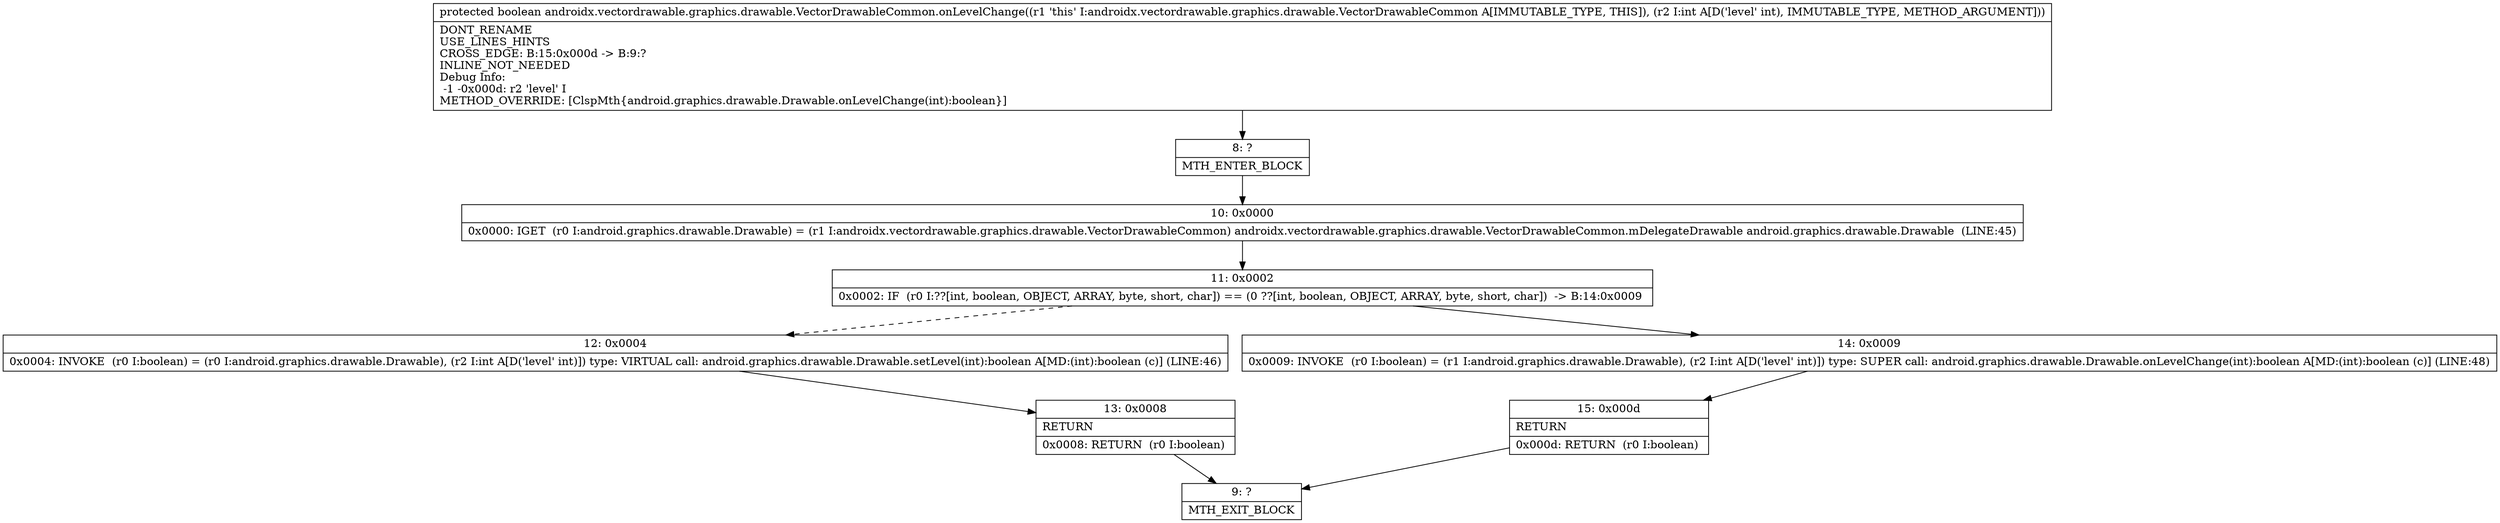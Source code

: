digraph "CFG forandroidx.vectordrawable.graphics.drawable.VectorDrawableCommon.onLevelChange(I)Z" {
Node_8 [shape=record,label="{8\:\ ?|MTH_ENTER_BLOCK\l}"];
Node_10 [shape=record,label="{10\:\ 0x0000|0x0000: IGET  (r0 I:android.graphics.drawable.Drawable) = (r1 I:androidx.vectordrawable.graphics.drawable.VectorDrawableCommon) androidx.vectordrawable.graphics.drawable.VectorDrawableCommon.mDelegateDrawable android.graphics.drawable.Drawable  (LINE:45)\l}"];
Node_11 [shape=record,label="{11\:\ 0x0002|0x0002: IF  (r0 I:??[int, boolean, OBJECT, ARRAY, byte, short, char]) == (0 ??[int, boolean, OBJECT, ARRAY, byte, short, char])  \-\> B:14:0x0009 \l}"];
Node_12 [shape=record,label="{12\:\ 0x0004|0x0004: INVOKE  (r0 I:boolean) = (r0 I:android.graphics.drawable.Drawable), (r2 I:int A[D('level' int)]) type: VIRTUAL call: android.graphics.drawable.Drawable.setLevel(int):boolean A[MD:(int):boolean (c)] (LINE:46)\l}"];
Node_13 [shape=record,label="{13\:\ 0x0008|RETURN\l|0x0008: RETURN  (r0 I:boolean) \l}"];
Node_9 [shape=record,label="{9\:\ ?|MTH_EXIT_BLOCK\l}"];
Node_14 [shape=record,label="{14\:\ 0x0009|0x0009: INVOKE  (r0 I:boolean) = (r1 I:android.graphics.drawable.Drawable), (r2 I:int A[D('level' int)]) type: SUPER call: android.graphics.drawable.Drawable.onLevelChange(int):boolean A[MD:(int):boolean (c)] (LINE:48)\l}"];
Node_15 [shape=record,label="{15\:\ 0x000d|RETURN\l|0x000d: RETURN  (r0 I:boolean) \l}"];
MethodNode[shape=record,label="{protected boolean androidx.vectordrawable.graphics.drawable.VectorDrawableCommon.onLevelChange((r1 'this' I:androidx.vectordrawable.graphics.drawable.VectorDrawableCommon A[IMMUTABLE_TYPE, THIS]), (r2 I:int A[D('level' int), IMMUTABLE_TYPE, METHOD_ARGUMENT]))  | DONT_RENAME\lUSE_LINES_HINTS\lCROSS_EDGE: B:15:0x000d \-\> B:9:?\lINLINE_NOT_NEEDED\lDebug Info:\l  \-1 \-0x000d: r2 'level' I\lMETHOD_OVERRIDE: [ClspMth\{android.graphics.drawable.Drawable.onLevelChange(int):boolean\}]\l}"];
MethodNode -> Node_8;Node_8 -> Node_10;
Node_10 -> Node_11;
Node_11 -> Node_12[style=dashed];
Node_11 -> Node_14;
Node_12 -> Node_13;
Node_13 -> Node_9;
Node_14 -> Node_15;
Node_15 -> Node_9;
}

